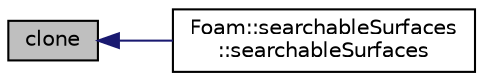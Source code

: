digraph "clone"
{
  bgcolor="transparent";
  edge [fontname="Helvetica",fontsize="10",labelfontname="Helvetica",labelfontsize="10"];
  node [fontname="Helvetica",fontsize="10",shape=record];
  rankdir="LR";
  Node1 [label="clone",height=0.2,width=0.4,color="black", fillcolor="grey75", style="filled" fontcolor="black"];
  Node1 -> Node2 [dir="back",color="midnightblue",fontsize="10",style="solid",fontname="Helvetica"];
  Node2 [label="Foam::searchableSurfaces\l::searchableSurfaces",height=0.2,width=0.4,color="black",URL="$classFoam_1_1searchableSurfaces.html#a728d2d5193c640e1884f841fccc9c21f",tooltip="Construct from dictionary. "];
}
